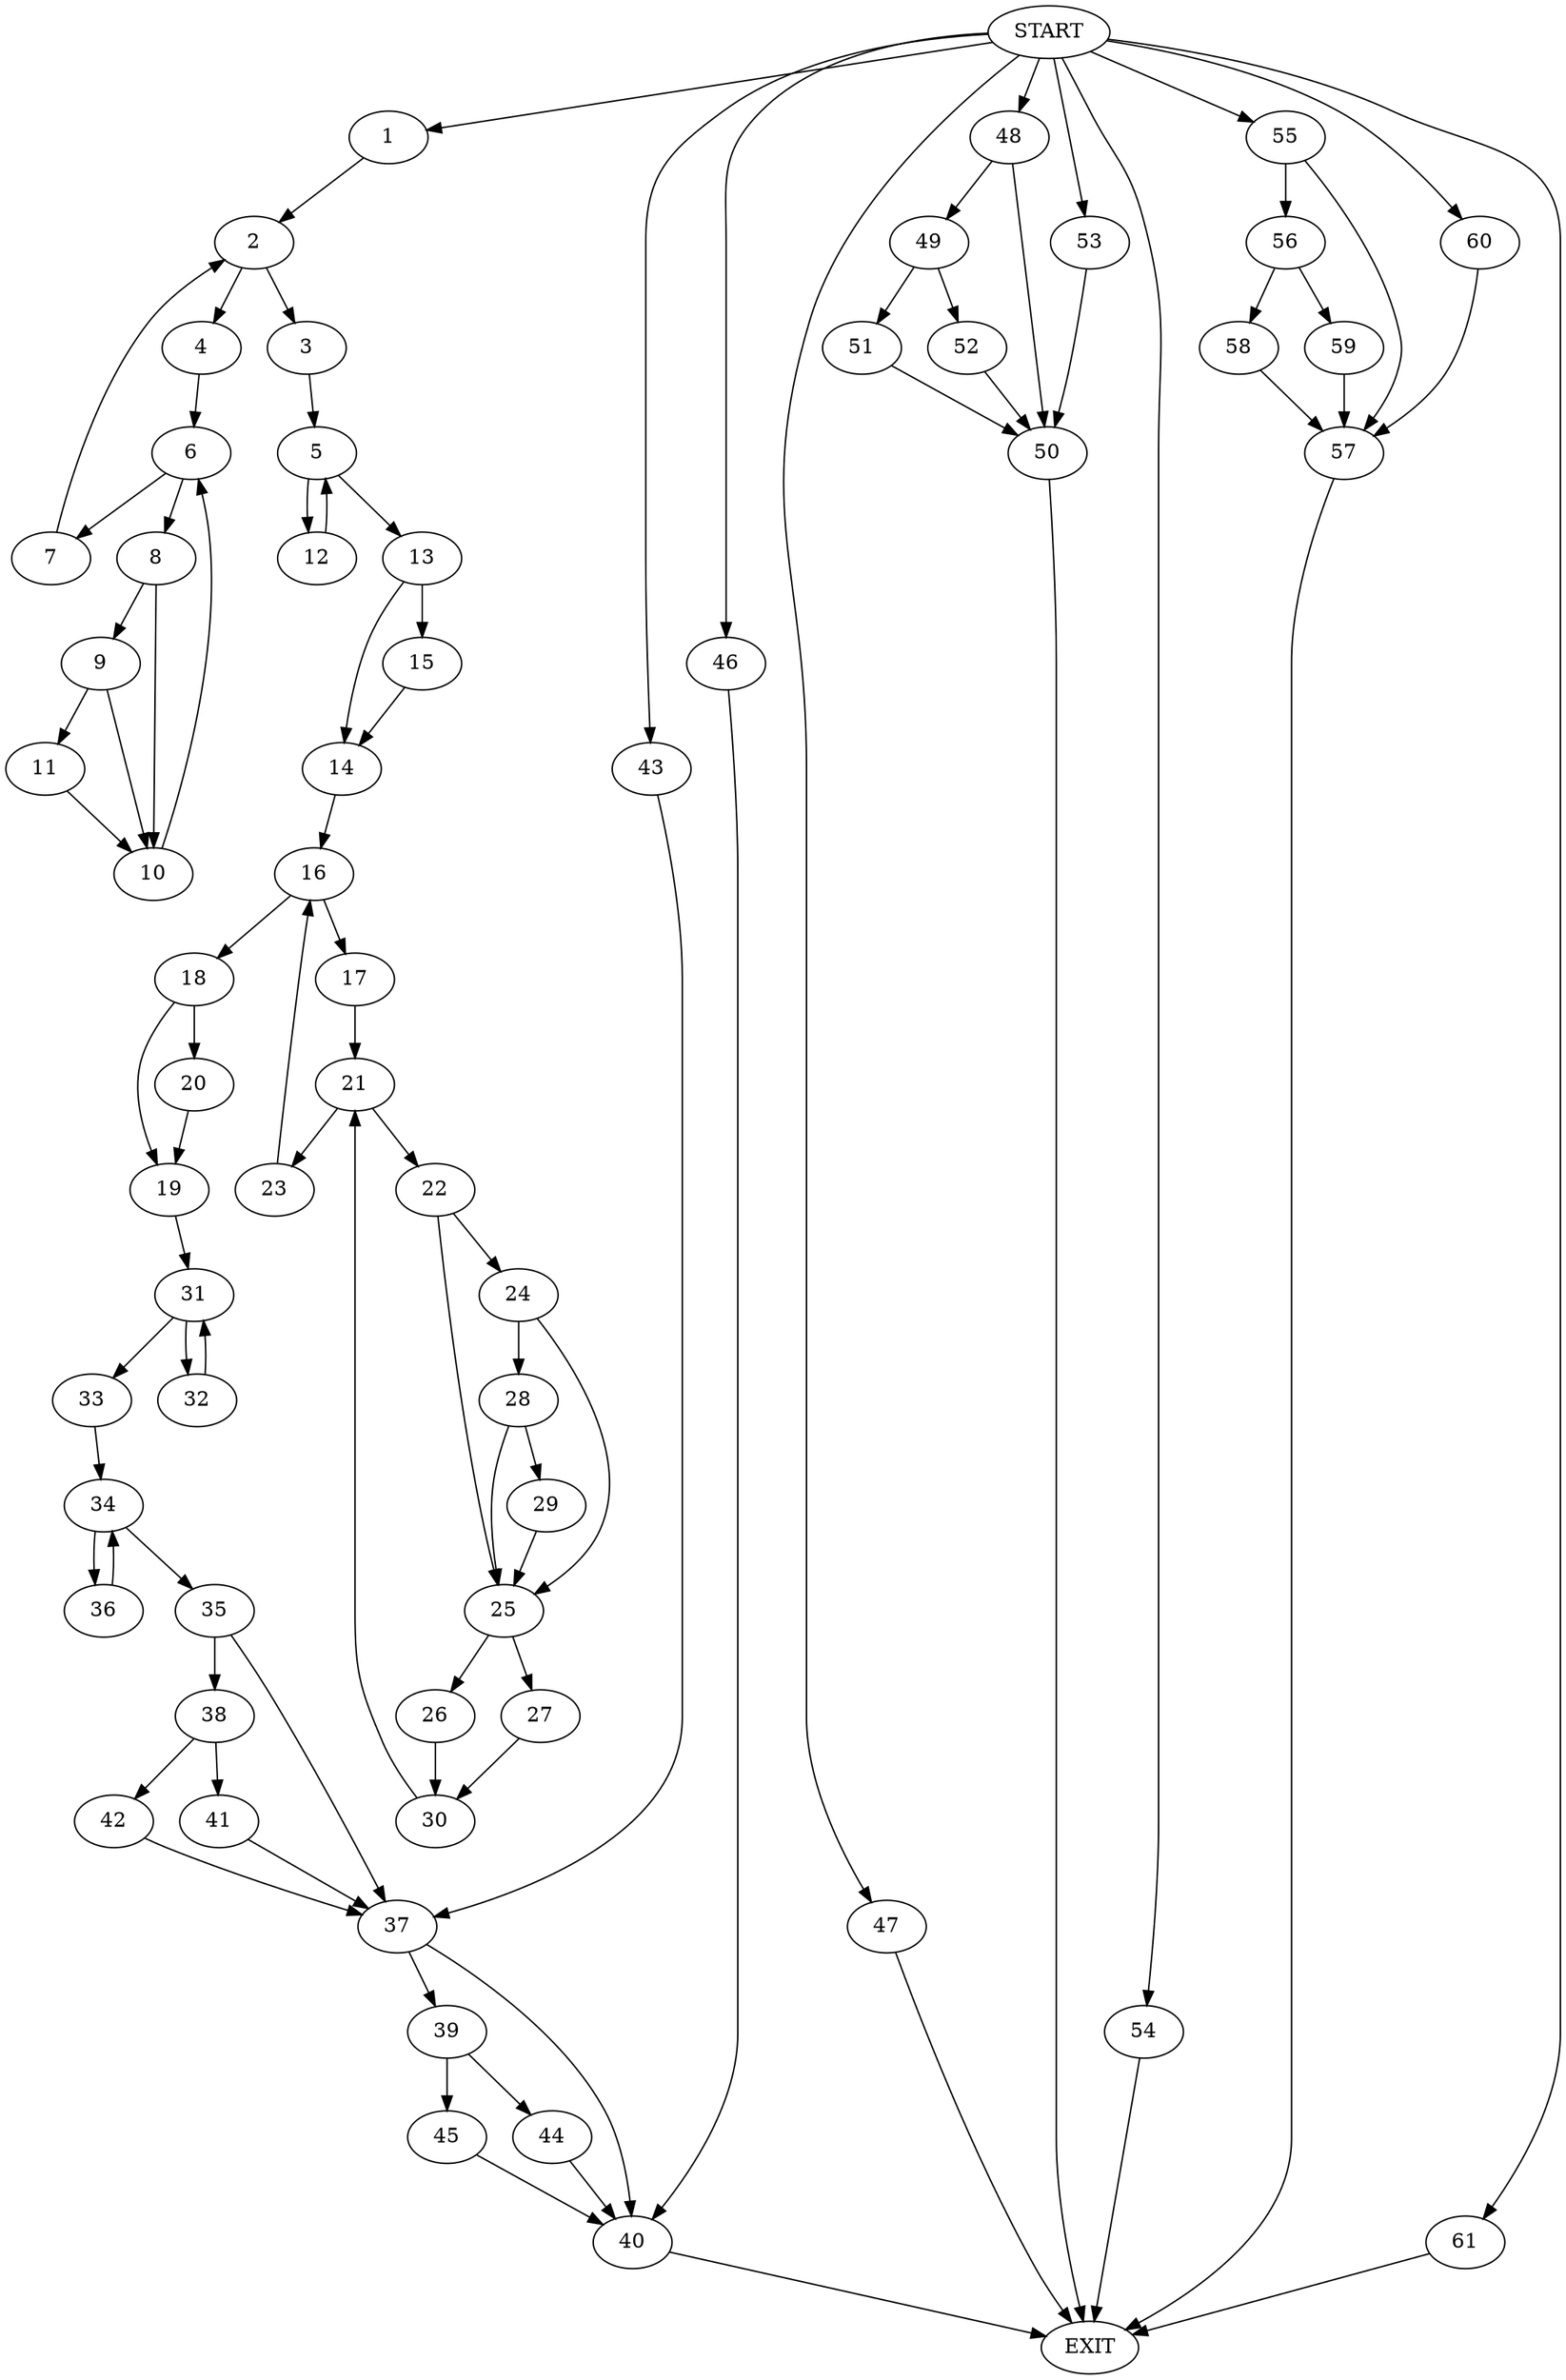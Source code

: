 digraph {
0 [label="START"]
62 [label="EXIT"]
0 -> 1
1 -> 2
2 -> 3
2 -> 4
3 -> 5
4 -> 6
6 -> 7
6 -> 8
8 -> 9
8 -> 10
7 -> 2
10 -> 6
9 -> 11
9 -> 10
11 -> 10
5 -> 12
5 -> 13
12 -> 5
13 -> 14
13 -> 15
15 -> 14
14 -> 16
16 -> 17
16 -> 18
18 -> 19
18 -> 20
17 -> 21
21 -> 22
21 -> 23
23 -> 16
22 -> 24
22 -> 25
25 -> 26
25 -> 27
24 -> 25
24 -> 28
28 -> 25
28 -> 29
29 -> 25
26 -> 30
27 -> 30
30 -> 21
20 -> 19
19 -> 31
31 -> 32
31 -> 33
32 -> 31
33 -> 34
34 -> 35
34 -> 36
35 -> 37
35 -> 38
36 -> 34
37 -> 39
37 -> 40
38 -> 41
38 -> 42
41 -> 37
42 -> 37
0 -> 43
43 -> 37
40 -> 62
39 -> 44
39 -> 45
45 -> 40
44 -> 40
0 -> 46
46 -> 40
0 -> 47
47 -> 62
0 -> 48
48 -> 49
48 -> 50
49 -> 51
49 -> 52
50 -> 62
52 -> 50
51 -> 50
0 -> 53
53 -> 50
0 -> 54
54 -> 62
0 -> 55
55 -> 56
55 -> 57
56 -> 58
56 -> 59
57 -> 62
59 -> 57
58 -> 57
0 -> 60
60 -> 57
0 -> 61
61 -> 62
}
